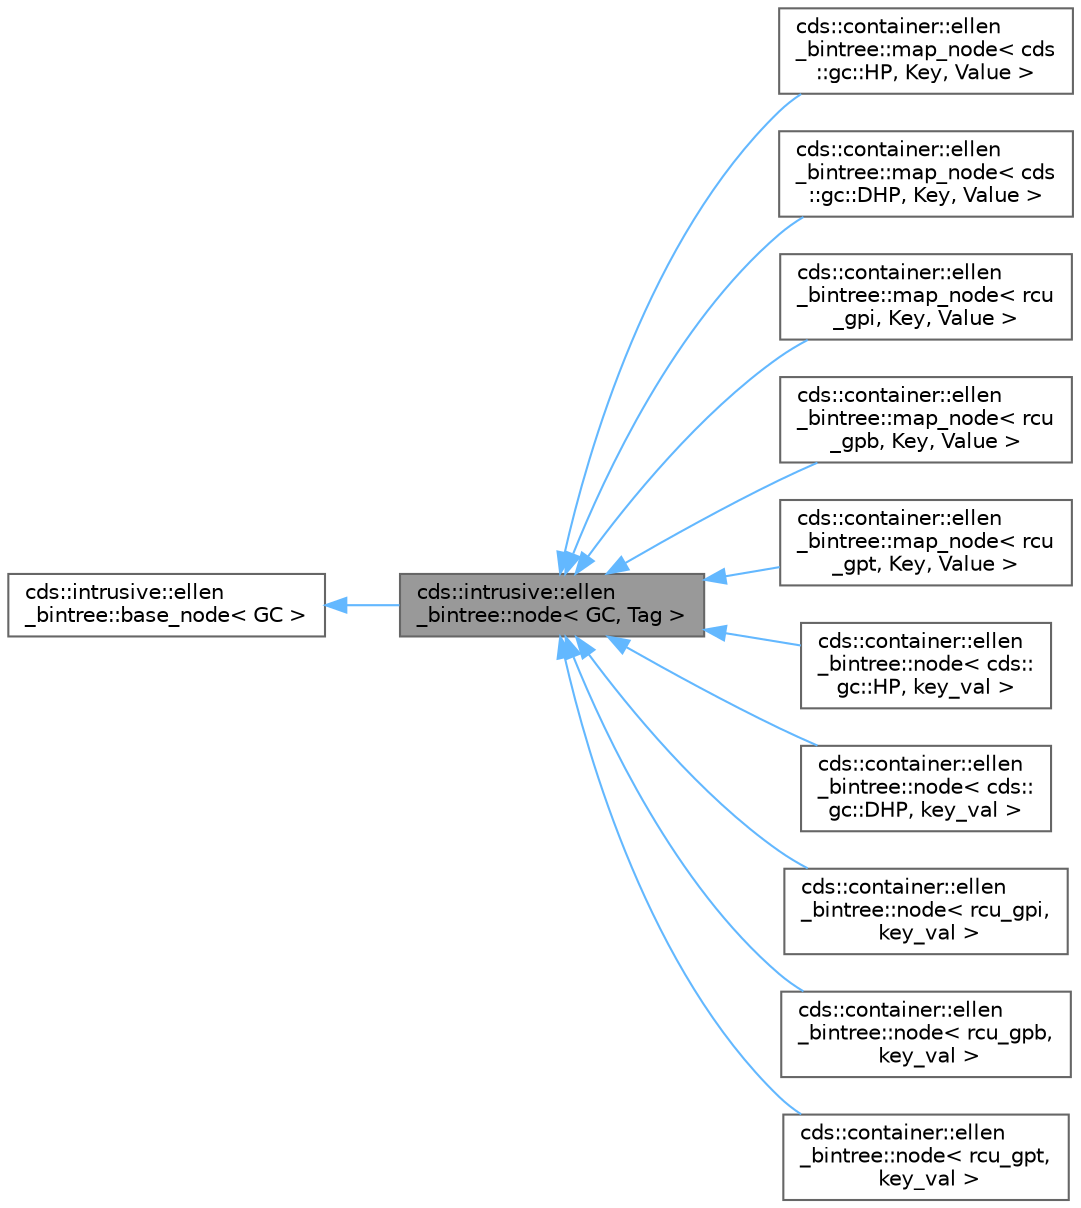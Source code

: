 digraph "cds::intrusive::ellen_bintree::node&lt; GC, Tag &gt;"
{
 // LATEX_PDF_SIZE
  bgcolor="transparent";
  edge [fontname=Helvetica,fontsize=10,labelfontname=Helvetica,labelfontsize=10];
  node [fontname=Helvetica,fontsize=10,shape=box,height=0.2,width=0.4];
  rankdir="LR";
  Node1 [id="Node000001",label="cds::intrusive::ellen\l_bintree::node\< GC, Tag \>",height=0.2,width=0.4,color="gray40", fillcolor="grey60", style="filled", fontcolor="black",tooltip="Ellen's binary tree leaf node"];
  Node2 -> Node1 [id="edge1_Node000001_Node000002",dir="back",color="steelblue1",style="solid",tooltip=" "];
  Node2 [id="Node000002",label="cds::intrusive::ellen\l_bintree::base_node\< GC \>",height=0.2,width=0.4,color="gray40", fillcolor="white", style="filled",URL="$structcds_1_1intrusive_1_1ellen__bintree_1_1base__node.html",tooltip=" "];
  Node1 -> Node3 [id="edge2_Node000001_Node000003",dir="back",color="steelblue1",style="solid",tooltip=" "];
  Node3 [id="Node000003",label="cds::container::ellen\l_bintree::map_node\< cds\l::gc::HP, Key, Value \>",height=0.2,width=0.4,color="gray40", fillcolor="white", style="filled",URL="$structcds_1_1container_1_1ellen__bintree_1_1map__node.html",tooltip=" "];
  Node1 -> Node4 [id="edge3_Node000001_Node000004",dir="back",color="steelblue1",style="solid",tooltip=" "];
  Node4 [id="Node000004",label="cds::container::ellen\l_bintree::map_node\< cds\l::gc::DHP, Key, Value \>",height=0.2,width=0.4,color="gray40", fillcolor="white", style="filled",URL="$structcds_1_1container_1_1ellen__bintree_1_1map__node.html",tooltip=" "];
  Node1 -> Node5 [id="edge4_Node000001_Node000005",dir="back",color="steelblue1",style="solid",tooltip=" "];
  Node5 [id="Node000005",label="cds::container::ellen\l_bintree::map_node\< rcu\l_gpi, Key, Value \>",height=0.2,width=0.4,color="gray40", fillcolor="white", style="filled",URL="$structcds_1_1container_1_1ellen__bintree_1_1map__node.html",tooltip=" "];
  Node1 -> Node6 [id="edge5_Node000001_Node000006",dir="back",color="steelblue1",style="solid",tooltip=" "];
  Node6 [id="Node000006",label="cds::container::ellen\l_bintree::map_node\< rcu\l_gpb, Key, Value \>",height=0.2,width=0.4,color="gray40", fillcolor="white", style="filled",URL="$structcds_1_1container_1_1ellen__bintree_1_1map__node.html",tooltip=" "];
  Node1 -> Node7 [id="edge6_Node000001_Node000007",dir="back",color="steelblue1",style="solid",tooltip=" "];
  Node7 [id="Node000007",label="cds::container::ellen\l_bintree::map_node\< rcu\l_gpt, Key, Value \>",height=0.2,width=0.4,color="gray40", fillcolor="white", style="filled",URL="$structcds_1_1container_1_1ellen__bintree_1_1map__node.html",tooltip=" "];
  Node1 -> Node8 [id="edge7_Node000001_Node000008",dir="back",color="steelblue1",style="solid",tooltip=" "];
  Node8 [id="Node000008",label="cds::container::ellen\l_bintree::node\< cds::\lgc::HP, key_val \>",height=0.2,width=0.4,color="gray40", fillcolor="white", style="filled",URL="$structcds_1_1container_1_1ellen__bintree_1_1node.html",tooltip=" "];
  Node1 -> Node9 [id="edge8_Node000001_Node000009",dir="back",color="steelblue1",style="solid",tooltip=" "];
  Node9 [id="Node000009",label="cds::container::ellen\l_bintree::node\< cds::\lgc::DHP, key_val \>",height=0.2,width=0.4,color="gray40", fillcolor="white", style="filled",URL="$structcds_1_1container_1_1ellen__bintree_1_1node.html",tooltip=" "];
  Node1 -> Node10 [id="edge9_Node000001_Node000010",dir="back",color="steelblue1",style="solid",tooltip=" "];
  Node10 [id="Node000010",label="cds::container::ellen\l_bintree::node\< rcu_gpi,\l key_val \>",height=0.2,width=0.4,color="gray40", fillcolor="white", style="filled",URL="$structcds_1_1container_1_1ellen__bintree_1_1node.html",tooltip=" "];
  Node1 -> Node11 [id="edge10_Node000001_Node000011",dir="back",color="steelblue1",style="solid",tooltip=" "];
  Node11 [id="Node000011",label="cds::container::ellen\l_bintree::node\< rcu_gpb,\l key_val \>",height=0.2,width=0.4,color="gray40", fillcolor="white", style="filled",URL="$structcds_1_1container_1_1ellen__bintree_1_1node.html",tooltip=" "];
  Node1 -> Node12 [id="edge11_Node000001_Node000012",dir="back",color="steelblue1",style="solid",tooltip=" "];
  Node12 [id="Node000012",label="cds::container::ellen\l_bintree::node\< rcu_gpt,\l key_val \>",height=0.2,width=0.4,color="gray40", fillcolor="white", style="filled",URL="$structcds_1_1container_1_1ellen__bintree_1_1node.html",tooltip=" "];
}
